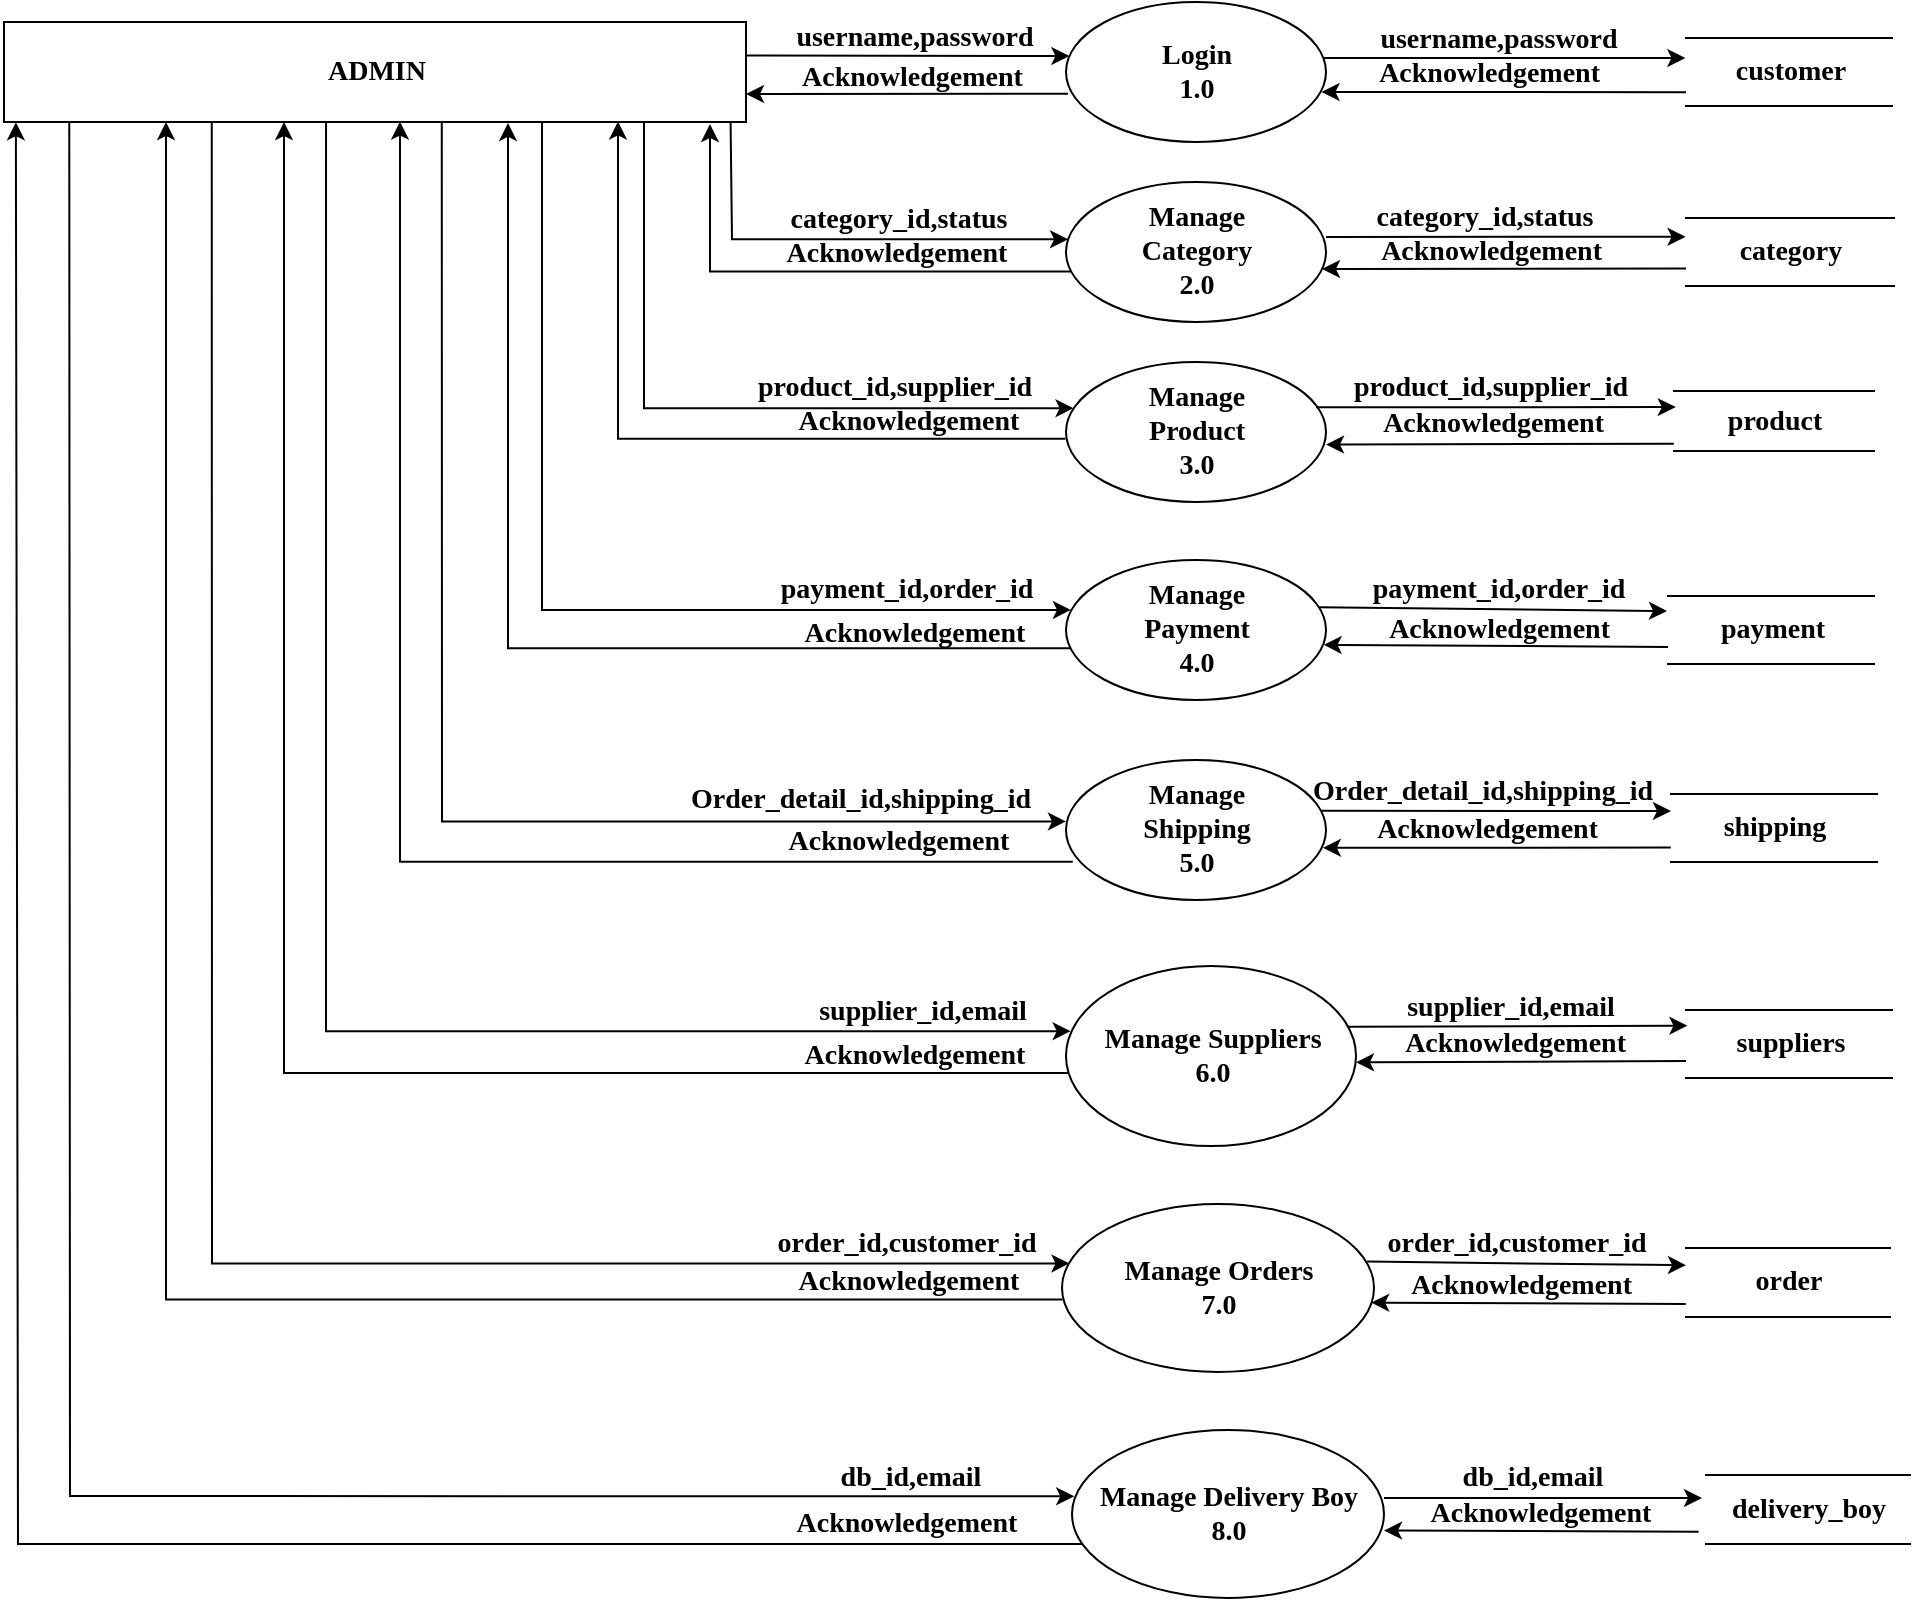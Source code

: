 <mxfile>
    <diagram id="q4ouYCMT1bPEZWRJ1mMY" name="Page-1">
        <mxGraphModel dx="1610" dy="951" grid="0" gridSize="10" guides="1" tooltips="1" connect="1" arrows="1" fold="1" page="0" pageScale="1" pageWidth="827" pageHeight="1169" background="#ffffff" math="0" shadow="0">
            <root>
                <mxCell id="0"/>
                <mxCell id="1" parent="0"/>
                <mxCell id="32" style="edgeStyle=none;html=1;exitX=0.008;exitY=0.569;exitDx=0;exitDy=0;entryX=1;entryY=0.5;entryDx=0;entryDy=0;labelBackgroundColor=#000000;labelBorderColor=#000000;fontSize=14;fontColor=#000000;strokeColor=#000000;exitPerimeter=0;rounded=0;fontFamily=Times New Roman;" parent="1" edge="1">
                    <mxGeometry relative="1" as="geometry">
                        <mxPoint x="211.04" y="-4.17" as="sourcePoint"/>
                        <mxPoint x="50" y="-4" as="targetPoint"/>
                    </mxGeometry>
                </mxCell>
                <mxCell id="3" value="Login&lt;br style=&quot;font-size: 14px;&quot;&gt;1.0" style="shape=ellipse;html=1;dashed=0;whitespace=wrap;perimeter=ellipsePerimeter;labelBackgroundColor=#FFFFFF;fontSize=14;fontColor=#000000;strokeColor=#000000;fillColor=#FFFFFF;fontStyle=1;fontFamily=Times New Roman;" parent="1" vertex="1">
                    <mxGeometry x="210" y="-50" width="130" height="70" as="geometry"/>
                </mxCell>
                <mxCell id="37" style="edgeStyle=elbowEdgeStyle;html=1;exitX=0.018;exitY=0.64;exitDx=0;exitDy=0;labelBackgroundColor=#000000;labelBorderColor=#000000;fontSize=14;fontColor=#000000;strokeColor=#000000;exitPerimeter=0;startArrow=none;rounded=0;fontFamily=Times New Roman;entryX=0.954;entryY=1.021;entryDx=0;entryDy=0;entryPerimeter=0;" parent="1" source="21" target="26" edge="1">
                    <mxGeometry relative="1" as="geometry">
                        <mxPoint x="211.04" y="84.79" as="sourcePoint"/>
                        <mxPoint x="32" y="10" as="targetPoint"/>
                        <Array as="points">
                            <mxPoint x="32" y="66"/>
                        </Array>
                    </mxGeometry>
                </mxCell>
                <mxCell id="40" style="edgeStyle=elbowEdgeStyle;html=1;labelBackgroundColor=#000000;labelBorderColor=#000000;fontSize=14;fontColor=#000000;strokeColor=#000000;exitX=0.005;exitY=0.449;exitDx=0;exitDy=0;exitPerimeter=0;rounded=0;fontFamily=Times New Roman;entryX=0.829;entryY=0.994;entryDx=0;entryDy=0;entryPerimeter=0;" parent="1" target="26" edge="1">
                    <mxGeometry relative="1" as="geometry">
                        <mxPoint x="209.65" y="168.43" as="sourcePoint"/>
                        <mxPoint x="-14" y="13" as="targetPoint"/>
                        <Array as="points">
                            <mxPoint x="-14" y="94"/>
                        </Array>
                    </mxGeometry>
                </mxCell>
                <mxCell id="22" value="Manage&lt;br style=&quot;font-size: 14px;&quot;&gt;Product&lt;br style=&quot;font-size: 14px;&quot;&gt;3.0" style="shape=ellipse;html=1;dashed=0;whitespace=wrap;perimeter=ellipsePerimeter;labelBackgroundColor=#FFFFFF;fontSize=14;fontColor=#000000;strokeColor=#000000;fillColor=#FFFFFF;fontStyle=1;fontFamily=Times New Roman;" parent="1" vertex="1">
                    <mxGeometry x="210" y="130" width="130" height="70" as="geometry"/>
                </mxCell>
                <mxCell id="45" style="edgeStyle=elbowEdgeStyle;html=1;labelBackgroundColor=#000000;labelBorderColor=#000000;fontSize=14;fontColor=#000000;strokeColor=#000000;exitX=0.015;exitY=0.631;exitDx=0;exitDy=0;rounded=0;fontFamily=Times New Roman;exitPerimeter=0;entryX=0.681;entryY=1.009;entryDx=0;entryDy=0;entryPerimeter=0;" parent="1" source="24" target="26" edge="1">
                    <mxGeometry relative="1" as="geometry">
                        <mxPoint x="210.0" y="356" as="sourcePoint"/>
                        <mxPoint x="-78" y="10" as="targetPoint"/>
                        <Array as="points">
                            <mxPoint x="-69" y="196"/>
                            <mxPoint x="-78" y="178"/>
                        </Array>
                    </mxGeometry>
                </mxCell>
                <mxCell id="24" value="Manage&lt;br style=&quot;font-size: 14px&quot;&gt;Payment&lt;br style=&quot;font-size: 14px&quot;&gt;4.0" style="shape=ellipse;html=1;dashed=0;whitespace=wrap;perimeter=ellipsePerimeter;labelBackgroundColor=#FFFFFF;fontSize=14;fontColor=#000000;strokeColor=#000000;fillColor=#FFFFFF;fontStyle=1;fontFamily=Times New Roman;" parent="1" vertex="1">
                    <mxGeometry x="210" y="229" width="130" height="70" as="geometry"/>
                </mxCell>
                <mxCell id="48" style="edgeStyle=elbowEdgeStyle;html=1;exitX=0.026;exitY=0.726;exitDx=0;exitDy=0;labelBackgroundColor=#000000;labelBorderColor=#000000;fontSize=14;fontColor=#000000;strokeColor=#000000;exitPerimeter=0;rounded=0;fontFamily=Times New Roman;entryX=0.531;entryY=0.996;entryDx=0;entryDy=0;entryPerimeter=0;" parent="1" source="25" target="26" edge="1">
                    <mxGeometry relative="1" as="geometry">
                        <mxPoint x="217.43" y="447.3" as="sourcePoint"/>
                        <mxPoint x="-159" y="10" as="targetPoint"/>
                        <Array as="points">
                            <mxPoint x="-123" y="177"/>
                            <mxPoint x="-123" y="141"/>
                            <mxPoint x="-150" y="138"/>
                            <mxPoint x="-159" y="378"/>
                        </Array>
                    </mxGeometry>
                </mxCell>
                <mxCell id="25" value="Manage&lt;br style=&quot;font-size: 14px&quot;&gt;Shipping&lt;br style=&quot;font-size: 14px&quot;&gt;5.0" style="shape=ellipse;html=1;dashed=0;whitespace=wrap;perimeter=ellipsePerimeter;labelBackgroundColor=#FFFFFF;fontSize=14;fontColor=#000000;strokeColor=#000000;fillColor=#FFFFFF;fontStyle=1;fontFamily=Times New Roman;" parent="1" vertex="1">
                    <mxGeometry x="210" y="329" width="130" height="70" as="geometry"/>
                </mxCell>
                <mxCell id="31" style="edgeStyle=none;html=1;exitX=1.001;exitY=0.335;exitDx=0;exitDy=0;labelBackgroundColor=#000000;labelBorderColor=#000000;fontSize=14;fontColor=#000000;strokeColor=#000000;exitPerimeter=0;entryX=0.013;entryY=0.357;entryDx=0;entryDy=0;entryPerimeter=0;fontFamily=Times New Roman;" parent="1" source="26" edge="1">
                    <mxGeometry relative="1" as="geometry">
                        <mxPoint x="50.86" y="-23.25" as="sourcePoint"/>
                        <mxPoint x="211.69" y="-23.01" as="targetPoint"/>
                    </mxGeometry>
                </mxCell>
                <mxCell id="35" style="edgeStyle=elbowEdgeStyle;html=1;exitX=0.928;exitY=0.989;exitDx=0;exitDy=0;labelBackgroundColor=#000000;labelBorderColor=#000000;fontSize=14;fontColor=#000000;strokeColor=#000000;exitPerimeter=0;rounded=0;entryX=0.008;entryY=0.366;entryDx=0;entryDy=0;entryPerimeter=0;fontFamily=Times New Roman;" parent="1" edge="1">
                    <mxGeometry relative="1" as="geometry">
                        <mxPoint x="42.2" y="2.45" as="sourcePoint"/>
                        <mxPoint x="211.04" y="68.62" as="targetPoint"/>
                        <Array as="points">
                            <mxPoint x="43" y="53"/>
                        </Array>
                    </mxGeometry>
                </mxCell>
                <mxCell id="41" style="edgeStyle=elbowEdgeStyle;html=1;labelBackgroundColor=#000000;labelBorderColor=#000000;fontSize=14;fontColor=#000000;strokeColor=#000000;rounded=0;fontFamily=Times New Roman;entryX=0.029;entryY=0.33;entryDx=0;entryDy=0;entryPerimeter=0;" parent="1" source="26" target="22" edge="1">
                    <mxGeometry relative="1" as="geometry">
                        <mxPoint x="-1" y="12" as="sourcePoint"/>
                        <mxPoint x="209" y="153" as="targetPoint"/>
                        <Array as="points">
                            <mxPoint x="-1" y="102"/>
                        </Array>
                    </mxGeometry>
                </mxCell>
                <mxCell id="44" style="edgeStyle=elbowEdgeStyle;html=1;labelBackgroundColor=#000000;labelBorderColor=#000000;fontSize=14;fontColor=#000000;strokeColor=#000000;rounded=0;fontFamily=Times New Roman;entryX=0.019;entryY=0.357;entryDx=0;entryDy=0;entryPerimeter=0;" parent="1" source="26" target="24" edge="1">
                    <mxGeometry relative="1" as="geometry">
                        <mxPoint x="-52" y="11" as="sourcePoint"/>
                        <mxPoint x="208" y="335" as="targetPoint"/>
                        <Array as="points">
                            <mxPoint x="-52" y="177"/>
                            <mxPoint x="-95" y="190"/>
                        </Array>
                    </mxGeometry>
                </mxCell>
                <mxCell id="46" style="edgeStyle=elbowEdgeStyle;html=1;exitX=0.59;exitY=0.996;exitDx=0;exitDy=0;labelBackgroundColor=#000000;labelBorderColor=#000000;fontSize=14;fontColor=#000000;strokeColor=#000000;exitPerimeter=0;rounded=0;entryX=0;entryY=0.439;entryDx=0;entryDy=0;entryPerimeter=0;fontFamily=Times New Roman;" parent="1" source="26" target="25" edge="1">
                    <mxGeometry relative="1" as="geometry">
                        <mxPoint x="-144.1" y="2" as="sourcePoint"/>
                        <mxPoint x="210" y="427" as="targetPoint"/>
                        <Array as="points">
                            <mxPoint x="-102" y="129"/>
                            <mxPoint x="-144" y="42"/>
                            <mxPoint x="-144" y="112"/>
                        </Array>
                    </mxGeometry>
                </mxCell>
                <mxCell id="108" style="edgeStyle=elbowEdgeStyle;rounded=0;html=1;entryX=0.016;entryY=0.362;entryDx=0;entryDy=0;fontSize=14;strokeColor=#000000;fontFamily=Times New Roman;entryPerimeter=0;exitX=0.434;exitY=1.003;exitDx=0;exitDy=0;exitPerimeter=0;" parent="1" source="26" target="107" edge="1">
                    <mxGeometry relative="1" as="geometry">
                        <mxPoint x="-174" y="11" as="sourcePoint"/>
                        <mxPoint x="207.0" y="613" as="targetPoint"/>
                        <Array as="points">
                            <mxPoint x="-160" y="115"/>
                            <mxPoint x="-174" y="70"/>
                            <mxPoint x="-248" y="318"/>
                        </Array>
                    </mxGeometry>
                </mxCell>
                <mxCell id="117" style="edgeStyle=elbowEdgeStyle;rounded=0;html=1;exitX=0.28;exitY=1.006;exitDx=0;exitDy=0;entryX=0.024;entryY=0.354;entryDx=0;entryDy=0;fontSize=14;strokeColor=#000000;fontFamily=Times New Roman;entryPerimeter=0;exitPerimeter=0;" parent="1" source="26" target="116" edge="1">
                    <mxGeometry relative="1" as="geometry">
                        <mxPoint x="-376" y="-6" as="sourcePoint"/>
                        <mxPoint x="204.0" y="729" as="targetPoint"/>
                        <Array as="points">
                            <mxPoint x="-217" y="288"/>
                        </Array>
                    </mxGeometry>
                </mxCell>
                <mxCell id="139" style="edgeStyle=none;html=1;exitX=0.123;exitY=1.041;exitDx=0;exitDy=0;entryX=0.007;entryY=0.395;entryDx=0;entryDy=0;exitPerimeter=0;rounded=0;strokeColor=#000000;entryPerimeter=0;" parent="1" target="138" edge="1">
                    <mxGeometry relative="1" as="geometry">
                        <mxPoint x="-288.367" y="3.05" as="sourcePoint"/>
                        <mxPoint x="200" y="697" as="targetPoint"/>
                        <Array as="points">
                            <mxPoint x="-288" y="697"/>
                        </Array>
                    </mxGeometry>
                </mxCell>
                <mxCell id="26" value="&lt;font color=&quot;#000000&quot; style=&quot;font-size: 14px;&quot;&gt;&lt;b style=&quot;font-size: 14px;&quot;&gt;ADMIN&lt;/b&gt;&lt;/font&gt;" style="html=1;dashed=0;whitespace=wrap;fillColor=#FFFFFF;strokeColor=#000000;fontFamily=Times New Roman;fontSize=14;" parent="1" vertex="1">
                    <mxGeometry x="-321" y="-40" width="371" height="50" as="geometry"/>
                </mxCell>
                <mxCell id="21" value="Manage&lt;br style=&quot;font-size: 14px;&quot;&gt;Category&lt;br style=&quot;font-size: 14px;&quot;&gt;2.0" style="shape=ellipse;html=1;dashed=0;whitespace=wrap;perimeter=ellipsePerimeter;labelBackgroundColor=#FFFFFF;fontSize=14;fontColor=#000000;strokeColor=#000000;fillColor=#FFFFFF;fontStyle=1;fontFamily=Times New Roman;" parent="1" vertex="1">
                    <mxGeometry x="210" y="40" width="130" height="70" as="geometry"/>
                </mxCell>
                <mxCell id="51" value="" style="endArrow=classic;html=1;rounded=0;labelBackgroundColor=#000000;labelBorderColor=#000000;fontSize=14;fontColor=#000000;strokeColor=#000000;fontFamily=Times New Roman;exitX=0.988;exitY=0.4;exitDx=0;exitDy=0;exitPerimeter=0;entryX=-0.003;entryY=0.294;entryDx=0;entryDy=0;entryPerimeter=0;" parent="1" source="3" target="63" edge="1">
                    <mxGeometry width="50" height="50" relative="1" as="geometry">
                        <mxPoint x="342" y="-22" as="sourcePoint"/>
                        <mxPoint x="502" y="-22" as="targetPoint"/>
                    </mxGeometry>
                </mxCell>
                <mxCell id="52" value="" style="endArrow=classic;html=1;rounded=0;labelBackgroundColor=#000000;labelBorderColor=#000000;fontSize=14;fontColor=#000000;strokeColor=#000000;fontFamily=Times New Roman;entryX=0.983;entryY=0.642;entryDx=0;entryDy=0;entryPerimeter=0;exitX=0.003;exitY=0.796;exitDx=0;exitDy=0;exitPerimeter=0;" parent="1" source="63" target="3" edge="1">
                    <mxGeometry width="50" height="50" relative="1" as="geometry">
                        <mxPoint x="499" y="-5" as="sourcePoint"/>
                        <mxPoint x="339" y="-5" as="targetPoint"/>
                    </mxGeometry>
                </mxCell>
                <mxCell id="53" value="" style="endArrow=classic;html=1;rounded=0;labelBackgroundColor=#000000;labelBorderColor=#000000;fontSize=14;fontColor=#000000;strokeColor=#000000;fontFamily=Times New Roman;entryX=-0.002;entryY=0.276;entryDx=0;entryDy=0;entryPerimeter=0;" parent="1" target="64" edge="1">
                    <mxGeometry width="50" height="50" relative="1" as="geometry">
                        <mxPoint x="340" y="67.5" as="sourcePoint"/>
                        <mxPoint x="500" y="67.5" as="targetPoint"/>
                    </mxGeometry>
                </mxCell>
                <mxCell id="54" value="" style="endArrow=classic;html=1;rounded=0;labelBackgroundColor=#000000;labelBorderColor=#000000;fontSize=14;fontColor=#000000;strokeColor=#000000;fontFamily=Times New Roman;exitX=0.005;exitY=0.742;exitDx=0;exitDy=0;exitPerimeter=0;" parent="1" source="64" edge="1">
                    <mxGeometry width="50" height="50" relative="1" as="geometry">
                        <mxPoint x="498" y="83.5" as="sourcePoint"/>
                        <mxPoint x="338" y="83.5" as="targetPoint"/>
                    </mxGeometry>
                </mxCell>
                <mxCell id="59" value="" style="endArrow=classic;html=1;rounded=0;labelBackgroundColor=#000000;labelBorderColor=#000000;fontSize=14;fontColor=#000000;strokeColor=#000000;fontFamily=Times New Roman;exitX=0.974;exitY=0.337;exitDx=0;exitDy=0;exitPerimeter=0;entryX=-0.005;entryY=0.221;entryDx=0;entryDy=0;entryPerimeter=0;" parent="1" source="24" target="67" edge="1">
                    <mxGeometry width="50" height="50" relative="1" as="geometry">
                        <mxPoint x="340" y="333.5" as="sourcePoint"/>
                        <mxPoint x="500" y="333.5" as="targetPoint"/>
                    </mxGeometry>
                </mxCell>
                <mxCell id="60" value="" style="endArrow=classic;html=1;rounded=0;labelBackgroundColor=#000000;labelBorderColor=#000000;fontSize=14;fontColor=#000000;strokeColor=#000000;fontFamily=Times New Roman;entryX=0.991;entryY=0.606;entryDx=0;entryDy=0;entryPerimeter=0;exitX=0;exitY=0.75;exitDx=0;exitDy=0;" parent="1" source="67" target="24" edge="1">
                    <mxGeometry width="50" height="50" relative="1" as="geometry">
                        <mxPoint x="500" y="352.5" as="sourcePoint"/>
                        <mxPoint x="340" y="352.5" as="targetPoint"/>
                    </mxGeometry>
                </mxCell>
                <mxCell id="61" value="" style="endArrow=classic;html=1;rounded=0;labelBackgroundColor=#000000;labelBorderColor=#000000;fontSize=14;fontColor=#000000;strokeColor=#000000;fontFamily=Times New Roman;entryX=0;entryY=0.25;entryDx=0;entryDy=0;exitX=0.984;exitY=0.363;exitDx=0;exitDy=0;exitPerimeter=0;" parent="1" source="25" target="68" edge="1">
                    <mxGeometry width="50" height="50" relative="1" as="geometry">
                        <mxPoint x="340" y="425.5" as="sourcePoint"/>
                        <mxPoint x="500" y="425.5" as="targetPoint"/>
                    </mxGeometry>
                </mxCell>
                <mxCell id="62" value="" style="endArrow=classic;html=1;rounded=0;labelBackgroundColor=#000000;labelBorderColor=#000000;fontSize=14;fontColor=#000000;strokeColor=#000000;fontFamily=Times New Roman;exitX=-0.001;exitY=0.788;exitDx=0;exitDy=0;exitPerimeter=0;entryX=0.988;entryY=0.627;entryDx=0;entryDy=0;entryPerimeter=0;" parent="1" source="68" target="25" edge="1">
                    <mxGeometry width="50" height="50" relative="1" as="geometry">
                        <mxPoint x="499" y="444.5" as="sourcePoint"/>
                        <mxPoint x="339" y="444.5" as="targetPoint"/>
                    </mxGeometry>
                </mxCell>
                <mxCell id="63" value="&lt;b style=&quot;font-size: 14px;&quot;&gt;customer&lt;/b&gt;" style="html=1;dashed=0;whitespace=wrap;shape=partialRectangle;right=0;left=0;labelBackgroundColor=none;fontSize=14;fontColor=#000000;strokeColor=#000000;fillColor=#FFFFFF;fontFamily=Times New Roman;" parent="1" vertex="1">
                    <mxGeometry x="520" y="-32" width="103" height="34" as="geometry"/>
                </mxCell>
                <mxCell id="64" value="&lt;b style=&quot;font-size: 14px;&quot;&gt;category&lt;/b&gt;" style="html=1;dashed=0;whitespace=wrap;shape=partialRectangle;right=0;left=0;labelBackgroundColor=none;fontSize=14;fontColor=#000000;strokeColor=#000000;fillColor=#FFFFFF;fontFamily=Times New Roman;" parent="1" vertex="1">
                    <mxGeometry x="520" y="58" width="104" height="34" as="geometry"/>
                </mxCell>
                <mxCell id="65" value="&lt;b style=&quot;font-size: 14px;&quot;&gt;product&lt;/b&gt;" style="html=1;dashed=0;whitespace=wrap;shape=partialRectangle;right=0;left=0;labelBackgroundColor=none;fontSize=14;fontColor=#000000;strokeColor=#000000;fillColor=#FFFFFF;fontFamily=Times New Roman;" parent="1" vertex="1">
                    <mxGeometry x="514" y="144.5" width="100" height="30" as="geometry"/>
                </mxCell>
                <mxCell id="67" value="&lt;b style=&quot;font-size: 14px;&quot;&gt;payment&lt;/b&gt;" style="html=1;dashed=0;whitespace=wrap;shape=partialRectangle;right=0;left=0;labelBackgroundColor=none;fontSize=14;fontColor=#000000;strokeColor=#000000;fillColor=#FFFFFF;fontFamily=Times New Roman;" parent="1" vertex="1">
                    <mxGeometry x="511" y="247" width="103" height="34" as="geometry"/>
                </mxCell>
                <mxCell id="68" value="&lt;b style=&quot;font-size: 14px;&quot;&gt;shipping&lt;/b&gt;" style="html=1;dashed=0;whitespace=wrap;shape=partialRectangle;right=0;left=0;labelBackgroundColor=none;fontSize=14;fontColor=#000000;strokeColor=#000000;fillColor=#FFFFFF;fontFamily=Times New Roman;" parent="1" vertex="1">
                    <mxGeometry x="512.5" y="346" width="103" height="34" as="geometry"/>
                </mxCell>
                <mxCell id="69" value="&lt;font style=&quot;font-size: 14px;&quot;&gt;Acknowledgement&lt;/font&gt;" style="text;html=1;align=right;verticalAlign=middle;resizable=0;points=[];autosize=1;strokeColor=none;fillColor=none;fontSize=14;fontColor=#000000;fontStyle=1;fontFamily=Times New Roman;" parent="1" vertex="1">
                    <mxGeometry x="358" y="-25" width="120" height="21" as="geometry"/>
                </mxCell>
                <mxCell id="70" value="&lt;font style=&quot;font-size: 14px;&quot;&gt;Acknowledgement&lt;/font&gt;" style="text;html=1;align=right;verticalAlign=middle;resizable=0;points=[];autosize=1;strokeColor=none;fillColor=none;fontSize=14;fontColor=#000000;fontStyle=1;fontFamily=Times New Roman;" parent="1" vertex="1">
                    <mxGeometry x="359" y="64" width="120" height="21" as="geometry"/>
                </mxCell>
                <mxCell id="71" value="&lt;font style=&quot;font-size: 14px;&quot;&gt;Acknowledgement&lt;/font&gt;" style="text;html=1;align=right;verticalAlign=middle;resizable=0;points=[];autosize=1;strokeColor=none;fillColor=none;fontSize=14;fontColor=#000000;fontStyle=1;fontFamily=Times New Roman;" parent="1" vertex="1">
                    <mxGeometry x="360" y="150" width="120" height="21" as="geometry"/>
                </mxCell>
                <mxCell id="74" value="&lt;font style=&quot;font-size: 14px;&quot;&gt;Acknowledgement&lt;/font&gt;" style="text;html=1;align=right;verticalAlign=middle;resizable=0;points=[];autosize=1;strokeColor=none;fillColor=none;fontSize=14;fontColor=#000000;fontStyle=1;fontFamily=Times New Roman;" parent="1" vertex="1">
                    <mxGeometry x="363" y="253" width="120" height="21" as="geometry"/>
                </mxCell>
                <mxCell id="75" value="&lt;font style=&quot;font-size: 14px;&quot;&gt;Acknowledgement&lt;/font&gt;" style="text;html=1;align=right;verticalAlign=middle;resizable=0;points=[];autosize=1;strokeColor=none;fillColor=none;fontSize=14;fontColor=#000000;fontStyle=1;fontFamily=Times New Roman;" parent="1" vertex="1">
                    <mxGeometry x="357" y="353.5" width="120" height="21" as="geometry"/>
                </mxCell>
                <mxCell id="76" value="&lt;b&gt;username,password&lt;/b&gt;" style="text;html=1;align=center;verticalAlign=middle;resizable=0;points=[];autosize=1;strokeColor=none;fillColor=none;fontSize=14;fontColor=#000000;fontFamily=Times New Roman;" parent="1" vertex="1">
                    <mxGeometry x="361" y="-42" width="129" height="21" as="geometry"/>
                </mxCell>
                <mxCell id="77" value="&lt;b&gt;category_id,status&lt;/b&gt;" style="text;html=1;align=center;verticalAlign=middle;resizable=0;points=[];autosize=1;strokeColor=none;fillColor=none;fontSize=14;fontColor=#000000;fontFamily=Times New Roman;" parent="1" vertex="1">
                    <mxGeometry x="360" y="47" width="118" height="21" as="geometry"/>
                </mxCell>
                <mxCell id="78" value="&lt;b&gt;product_id,supplier_id&lt;/b&gt;" style="text;html=1;align=center;verticalAlign=middle;resizable=0;points=[];autosize=1;strokeColor=none;fillColor=none;fontSize=14;fontColor=#000000;fontFamily=Times New Roman;" parent="1" vertex="1">
                    <mxGeometry x="348" y="132" width="147" height="21" as="geometry"/>
                </mxCell>
                <mxCell id="81" value="&lt;b&gt;payment_id,order_id&lt;/b&gt;" style="text;html=1;align=center;verticalAlign=middle;resizable=0;points=[];autosize=1;strokeColor=none;fillColor=none;fontSize=14;fontColor=#000000;fontFamily=Times New Roman;" parent="1" vertex="1">
                    <mxGeometry x="358" y="233" width="136" height="21" as="geometry"/>
                </mxCell>
                <mxCell id="82" value="&lt;b&gt;Order_detail_id,shipping_id&lt;/b&gt;" style="text;html=1;align=center;verticalAlign=middle;resizable=0;points=[];autosize=1;strokeColor=none;fillColor=none;fontSize=14;fontColor=#000000;fontFamily=Times New Roman;" parent="1" vertex="1">
                    <mxGeometry x="328" y="334" width="180" height="21" as="geometry"/>
                </mxCell>
                <mxCell id="83" value="&lt;b style=&quot;font-size: 14px;&quot;&gt;username,password&lt;/b&gt;" style="text;html=1;align=center;verticalAlign=middle;resizable=0;points=[];autosize=1;strokeColor=none;fillColor=none;fontSize=14;fontColor=#000000;fontFamily=Times New Roman;" parent="1" vertex="1">
                    <mxGeometry x="69" y="-43" width="129" height="21" as="geometry"/>
                </mxCell>
                <mxCell id="84" value="&lt;span style=&quot;color: rgb(0, 0, 0); font-size: 14px; font-style: normal; font-weight: 700; letter-spacing: normal; text-align: right; text-indent: 0px; text-transform: none; word-spacing: 0px; display: inline; float: none;&quot;&gt;Acknowledgement&lt;/span&gt;" style="text;whiteSpace=wrap;html=1;fontSize=14;fontColor=#000000;fontFamily=Times New Roman;" parent="1" vertex="1">
                    <mxGeometry x="76" y="-27" width="140" height="30" as="geometry"/>
                </mxCell>
                <mxCell id="87" value="&lt;b style=&quot;font-size: 14px&quot;&gt;category_id,status&lt;/b&gt;" style="text;html=1;align=center;verticalAlign=middle;resizable=0;points=[];autosize=1;strokeColor=none;fillColor=none;fontSize=14;fontColor=#000000;fontFamily=Times New Roman;" parent="1" vertex="1">
                    <mxGeometry x="67" y="48" width="118" height="21" as="geometry"/>
                </mxCell>
                <mxCell id="88" value="&lt;b style=&quot;font-size: 14px;&quot;&gt;Acknowledgement&lt;/b&gt;" style="text;html=1;align=center;verticalAlign=middle;resizable=0;points=[];autosize=1;strokeColor=none;fillColor=none;fontSize=14;fontColor=#000000;fontFamily=Times New Roman;" parent="1" vertex="1">
                    <mxGeometry x="65" y="65" width="120" height="21" as="geometry"/>
                </mxCell>
                <mxCell id="89" value="&lt;b style=&quot;font-size: 14px&quot;&gt;product_id,supplier_id&lt;/b&gt;" style="text;html=1;align=center;verticalAlign=middle;resizable=0;points=[];autosize=1;strokeColor=none;fillColor=none;fontSize=14;fontColor=#000000;fontFamily=Times New Roman;" parent="1" vertex="1">
                    <mxGeometry x="50" y="132" width="147" height="21" as="geometry"/>
                </mxCell>
                <mxCell id="90" value="&lt;b style=&quot;font-size: 14px;&quot;&gt;Acknowledgement&lt;/b&gt;" style="text;html=1;align=center;verticalAlign=middle;resizable=0;points=[];autosize=1;strokeColor=none;fillColor=none;fontSize=14;fontColor=#000000;fontFamily=Times New Roman;" parent="1" vertex="1">
                    <mxGeometry x="71" y="149" width="120" height="21" as="geometry"/>
                </mxCell>
                <mxCell id="94" value="&lt;b style=&quot;font-size: 14px&quot;&gt;payment_id,order_id&lt;/b&gt;" style="text;html=1;align=center;verticalAlign=middle;resizable=0;points=[];autosize=1;strokeColor=none;fillColor=none;fontSize=14;fontColor=#000000;fontFamily=Times New Roman;" parent="1" vertex="1">
                    <mxGeometry x="61.5" y="233" width="136" height="21" as="geometry"/>
                </mxCell>
                <mxCell id="95" value="&lt;b style=&quot;font-size: 14px;&quot;&gt;Acknowledgement&lt;/b&gt;" style="text;html=1;align=center;verticalAlign=middle;resizable=0;points=[];autosize=1;strokeColor=none;fillColor=none;fontSize=14;fontColor=#000000;fontFamily=Times New Roman;" parent="1" vertex="1">
                    <mxGeometry x="73.5" y="255" width="120" height="21" as="geometry"/>
                </mxCell>
                <mxCell id="96" value="&lt;b style=&quot;font-size: 14px&quot;&gt;Order_detail_id,shipping_id&lt;/b&gt;" style="text;html=1;align=center;verticalAlign=middle;resizable=0;points=[];autosize=1;strokeColor=none;fillColor=none;fontSize=14;fontColor=#000000;fontFamily=Times New Roman;" parent="1" vertex="1">
                    <mxGeometry x="17" y="338" width="180" height="21" as="geometry"/>
                </mxCell>
                <mxCell id="97" value="&lt;b style=&quot;font-size: 14px;&quot;&gt;Acknowledgement&lt;/b&gt;" style="text;html=1;align=center;verticalAlign=middle;resizable=0;points=[];autosize=1;strokeColor=none;fillColor=none;fontSize=14;fontColor=#000000;fontFamily=Times New Roman;" parent="1" vertex="1">
                    <mxGeometry x="66" y="359" width="120" height="21" as="geometry"/>
                </mxCell>
                <mxCell id="106" value="&lt;b style=&quot;font-size: 14px;&quot;&gt;suppliers&lt;/b&gt;" style="html=1;dashed=0;whitespace=wrap;shape=partialRectangle;right=0;left=0;labelBackgroundColor=none;fontSize=14;fontColor=#000000;strokeColor=#000000;fillColor=#FFFFFF;fontFamily=Times New Roman;" parent="1" vertex="1">
                    <mxGeometry x="520" y="454" width="103" height="34" as="geometry"/>
                </mxCell>
                <mxCell id="109" style="edgeStyle=elbowEdgeStyle;rounded=0;html=1;exitX=0.007;exitY=0.595;exitDx=0;exitDy=0;fontSize=14;strokeColor=#000000;fontFamily=Times New Roman;exitPerimeter=0;" parent="1" source="107" edge="1">
                    <mxGeometry relative="1" as="geometry">
                        <mxPoint x="-181" y="10" as="targetPoint"/>
                        <mxPoint x="207.0" y="634" as="sourcePoint"/>
                        <Array as="points">
                            <mxPoint x="-181" y="152"/>
                            <mxPoint x="-191" y="52"/>
                            <mxPoint x="-268" y="349"/>
                        </Array>
                    </mxGeometry>
                </mxCell>
                <mxCell id="107" value="Manage Suppliers&lt;br style=&quot;font-size: 14px&quot;&gt;6.0" style="shape=ellipse;html=1;dashed=0;whitespace=wrap;perimeter=ellipsePerimeter;labelBackgroundColor=#FFFFFF;fontSize=14;fontColor=#000000;strokeColor=#000000;fillColor=#FFFFFF;fontStyle=1;fontFamily=Times New Roman;" parent="1" vertex="1">
                    <mxGeometry x="210" y="432" width="145" height="90" as="geometry"/>
                </mxCell>
                <mxCell id="111" value="" style="endArrow=classic;html=1;rounded=0;labelBackgroundColor=#000000;labelBorderColor=#000000;fontSize=14;fontColor=#000000;strokeColor=#000000;exitX=0.974;exitY=0.337;exitDx=0;exitDy=0;exitPerimeter=0;fontFamily=Times New Roman;entryX=0.007;entryY=0.231;entryDx=0;entryDy=0;entryPerimeter=0;" parent="1" source="107" target="106" edge="1">
                    <mxGeometry width="50" height="50" relative="1" as="geometry">
                        <mxPoint x="349.695" y="610.24" as="sourcePoint"/>
                        <mxPoint x="521" y="610" as="targetPoint"/>
                        <Array as="points"/>
                    </mxGeometry>
                </mxCell>
                <mxCell id="112" value="" style="endArrow=classic;html=1;rounded=0;labelBackgroundColor=#000000;labelBorderColor=#000000;fontSize=14;fontColor=#000000;strokeColor=#000000;fontFamily=Times New Roman;exitX=0;exitY=0.75;exitDx=0;exitDy=0;entryX=1;entryY=0.535;entryDx=0;entryDy=0;entryPerimeter=0;" parent="1" source="106" target="107" edge="1">
                    <mxGeometry width="50" height="50" relative="1" as="geometry">
                        <mxPoint x="517" y="625" as="sourcePoint"/>
                        <mxPoint x="351" y="628" as="targetPoint"/>
                        <Array as="points"/>
                    </mxGeometry>
                </mxCell>
                <mxCell id="113" value="&lt;font style=&quot;font-size: 14px;&quot;&gt;Acknowledgement&lt;/font&gt;" style="text;html=1;align=right;verticalAlign=middle;resizable=0;points=[];autosize=1;strokeColor=none;fillColor=none;fontSize=14;fontColor=#000000;fontStyle=1;fontFamily=Times New Roman;" parent="1" vertex="1">
                    <mxGeometry x="371" y="460.0" width="120" height="21" as="geometry"/>
                </mxCell>
                <mxCell id="114" value="&lt;b&gt;supplier_id,email&lt;/b&gt;&lt;b style=&quot;font-size: 14px&quot;&gt;&lt;br style=&quot;font-size: 14px&quot;&gt;&lt;/b&gt;" style="text;html=1;align=center;verticalAlign=middle;resizable=0;points=[];autosize=1;strokeColor=none;fillColor=none;fontSize=14;fontColor=#000000;fontFamily=Times New Roman;" parent="1" vertex="1">
                    <mxGeometry x="374.5" y="442.0" width="114" height="21" as="geometry"/>
                </mxCell>
                <mxCell id="118" style="edgeStyle=elbowEdgeStyle;rounded=0;html=1;exitX=0.002;exitY=0.569;exitDx=0;exitDy=0;fontSize=14;strokeColor=#000000;fontFamily=Times New Roman;exitPerimeter=0;" parent="1" source="116" edge="1">
                    <mxGeometry relative="1" as="geometry">
                        <mxPoint x="206.0" y="749" as="sourcePoint"/>
                        <mxPoint x="-240" y="10" as="targetPoint"/>
                        <Array as="points">
                            <mxPoint x="-240" y="310"/>
                            <mxPoint x="-337" y="384"/>
                        </Array>
                    </mxGeometry>
                </mxCell>
                <mxCell id="116" value="Manage Orders&lt;br style=&quot;font-size: 14px&quot;&gt;7.0" style="shape=ellipse;html=1;dashed=0;whitespace=wrap;perimeter=ellipsePerimeter;labelBackgroundColor=#FFFFFF;fontSize=14;fontColor=#000000;strokeColor=#000000;fillColor=#FFFFFF;fontStyle=1;fontFamily=Times New Roman;" parent="1" vertex="1">
                    <mxGeometry x="208" y="551" width="156" height="84" as="geometry"/>
                </mxCell>
                <mxCell id="121" value="&lt;b style=&quot;font-size: 14px&quot;&gt;supplier_id,email&lt;/b&gt;" style="text;html=1;align=center;verticalAlign=middle;resizable=0;points=[];autosize=1;strokeColor=none;fillColor=none;fontSize=14;fontColor=#000000;fontFamily=Times New Roman;" parent="1" vertex="1">
                    <mxGeometry x="80.5" y="444.0" width="114" height="21" as="geometry"/>
                </mxCell>
                <mxCell id="122" value="&lt;b style=&quot;font-size: 14px;&quot;&gt;Acknowledgement&lt;/b&gt;" style="text;html=1;align=center;verticalAlign=middle;resizable=0;points=[];autosize=1;strokeColor=none;fillColor=none;fontSize=14;fontColor=#000000;fontFamily=Times New Roman;" parent="1" vertex="1">
                    <mxGeometry x="73.5" y="466.5" width="120" height="21" as="geometry"/>
                </mxCell>
                <mxCell id="124" value="&lt;b style=&quot;font-size: 14px&quot;&gt;order_id,customer_id&lt;/b&gt;" style="text;html=1;align=center;verticalAlign=middle;resizable=0;points=[];autosize=1;strokeColor=none;fillColor=none;fontSize=14;fontColor=#000000;fontFamily=Times New Roman;" parent="1" vertex="1">
                    <mxGeometry x="60.5" y="560" width="139" height="21" as="geometry"/>
                </mxCell>
                <mxCell id="125" value="&lt;b style=&quot;font-size: 14px;&quot;&gt;Acknowledgement&lt;/b&gt;" style="text;html=1;align=center;verticalAlign=middle;resizable=0;points=[];autosize=1;strokeColor=none;fillColor=none;fontSize=14;fontColor=#000000;fontFamily=Times New Roman;" parent="1" vertex="1">
                    <mxGeometry x="71" y="579.73" width="120" height="21" as="geometry"/>
                </mxCell>
                <mxCell id="126" value="" style="endArrow=classic;html=1;rounded=0;labelBackgroundColor=#000000;labelBorderColor=#000000;fontSize=14;fontColor=#000000;strokeColor=#000000;exitX=0.978;exitY=0.343;exitDx=0;exitDy=0;exitPerimeter=0;fontFamily=Times New Roman;entryX=0;entryY=0.25;entryDx=0;entryDy=0;" parent="1" source="116" target="131" edge="1">
                    <mxGeometry width="50" height="50" relative="1" as="geometry">
                        <mxPoint x="356.504" y="729.668" as="sourcePoint"/>
                        <mxPoint x="507" y="730" as="targetPoint"/>
                    </mxGeometry>
                </mxCell>
                <mxCell id="127" value="" style="endArrow=classic;html=1;rounded=0;labelBackgroundColor=#000000;labelBorderColor=#000000;fontSize=14;fontColor=#000000;strokeColor=#000000;entryX=0.991;entryY=0.587;entryDx=0;entryDy=0;entryPerimeter=0;fontFamily=Times New Roman;exitX=-0.001;exitY=0.811;exitDx=0;exitDy=0;exitPerimeter=0;" parent="1" source="131" target="116" edge="1">
                    <mxGeometry width="50" height="50" relative="1" as="geometry">
                        <mxPoint x="516" y="600" as="sourcePoint"/>
                        <mxPoint x="358.532" y="749.368" as="targetPoint"/>
                    </mxGeometry>
                </mxCell>
                <mxCell id="129" value="&lt;b&gt;order_id,customer_id&lt;/b&gt;&lt;b style=&quot;font-size: 14px&quot;&gt;&lt;br style=&quot;font-size: 14px&quot;&gt;&lt;/b&gt;" style="text;html=1;align=center;verticalAlign=middle;resizable=0;points=[];autosize=1;strokeColor=none;fillColor=none;fontSize=14;fontColor=#000000;fontFamily=Times New Roman;" parent="1" vertex="1">
                    <mxGeometry x="365" y="560" width="139" height="21" as="geometry"/>
                </mxCell>
                <mxCell id="131" value="&lt;b style=&quot;font-size: 14px&quot;&gt;order&lt;/b&gt;" style="html=1;dashed=0;whitespace=wrap;shape=partialRectangle;right=0;left=0;labelBackgroundColor=none;fontSize=14;fontColor=#000000;strokeColor=#000000;fillColor=#FFFFFF;fontFamily=Times New Roman;" parent="1" vertex="1">
                    <mxGeometry x="520" y="573" width="102" height="34.46" as="geometry"/>
                </mxCell>
                <mxCell id="132" value="&lt;font style=&quot;font-size: 14px;&quot;&gt;Acknowledgement&lt;/font&gt;" style="text;html=1;align=right;verticalAlign=middle;resizable=0;points=[];autosize=1;strokeColor=none;fillColor=none;fontSize=14;fontColor=#000000;fontStyle=1;fontFamily=Times New Roman;" parent="1" vertex="1">
                    <mxGeometry x="374" y="581.0" width="120" height="21" as="geometry"/>
                </mxCell>
                <mxCell id="135" value="" style="endArrow=classic;html=1;rounded=0;labelBackgroundColor=#000000;labelBorderColor=#000000;fontSize=14;fontColor=#000000;strokeColor=#000000;fontFamily=Times New Roman;entryX=-0.002;entryY=0.276;entryDx=0;entryDy=0;entryPerimeter=0;" parent="1" edge="1">
                    <mxGeometry width="50" height="50" relative="1" as="geometry">
                        <mxPoint x="335.1" y="152.67" as="sourcePoint"/>
                        <mxPoint x="514.892" y="152.554" as="targetPoint"/>
                    </mxGeometry>
                </mxCell>
                <mxCell id="136" value="" style="endArrow=classic;html=1;rounded=0;labelBackgroundColor=#000000;labelBorderColor=#000000;fontSize=14;fontColor=#000000;strokeColor=#000000;fontFamily=Times New Roman;exitX=-0.001;exitY=0.88;exitDx=0;exitDy=0;exitPerimeter=0;" parent="1" source="65" edge="1">
                    <mxGeometry width="50" height="50" relative="1" as="geometry">
                        <mxPoint x="522.52" y="170.998" as="sourcePoint"/>
                        <mxPoint x="340" y="171.27" as="targetPoint"/>
                    </mxGeometry>
                </mxCell>
                <mxCell id="140" style="edgeStyle=none;rounded=0;html=1;exitX=0;exitY=0.5;exitDx=0;exitDy=0;strokeColor=#000000;entryX=0.016;entryY=1.002;entryDx=0;entryDy=0;entryPerimeter=0;" parent="1" target="26" edge="1">
                    <mxGeometry relative="1" as="geometry">
                        <mxPoint x="-314" y="25" as="targetPoint"/>
                        <mxPoint x="220" y="721" as="sourcePoint"/>
                        <Array as="points">
                            <mxPoint x="-314" y="721"/>
                        </Array>
                    </mxGeometry>
                </mxCell>
                <mxCell id="138" value="Manage Delivery Boy&lt;br style=&quot;font-size: 14px&quot;&gt;8.0" style="shape=ellipse;html=1;dashed=0;whitespace=wrap;perimeter=ellipsePerimeter;labelBackgroundColor=#FFFFFF;fontSize=14;fontColor=#000000;strokeColor=#000000;fillColor=#FFFFFF;fontStyle=1;fontFamily=Times New Roman;" parent="1" vertex="1">
                    <mxGeometry x="213" y="664" width="156" height="84" as="geometry"/>
                </mxCell>
                <mxCell id="141" value="&lt;b style=&quot;font-size: 14px&quot;&gt;db_id,email&lt;/b&gt;" style="text;html=1;align=center;verticalAlign=middle;resizable=0;points=[];autosize=1;strokeColor=none;fillColor=none;fontSize=14;fontColor=#000000;fontFamily=Times New Roman;" parent="1" vertex="1">
                    <mxGeometry x="91.5" y="677" width="80" height="21" as="geometry"/>
                </mxCell>
                <mxCell id="142" value="&lt;b style=&quot;font-size: 14px;&quot;&gt;Acknowledgement&lt;/b&gt;" style="text;html=1;align=center;verticalAlign=middle;resizable=0;points=[];autosize=1;strokeColor=none;fillColor=none;fontSize=14;fontColor=#000000;fontFamily=Times New Roman;" parent="1" vertex="1">
                    <mxGeometry x="69.5" y="700" width="120" height="21" as="geometry"/>
                </mxCell>
                <mxCell id="145" value="" style="endArrow=classic;html=1;rounded=0;labelBackgroundColor=#000000;labelBorderColor=#000000;fontSize=14;fontColor=#000000;strokeColor=#000000;exitX=0.978;exitY=0.343;exitDx=0;exitDy=0;exitPerimeter=0;fontFamily=Times New Roman;" parent="1" edge="1">
                    <mxGeometry width="50" height="50" relative="1" as="geometry">
                        <mxPoint x="368.998" y="698.002" as="sourcePoint"/>
                        <mxPoint x="528" y="698" as="targetPoint"/>
                    </mxGeometry>
                </mxCell>
                <mxCell id="146" value="" style="endArrow=classic;html=1;rounded=0;labelBackgroundColor=#000000;labelBorderColor=#000000;fontSize=14;fontColor=#000000;strokeColor=#000000;entryX=0.991;entryY=0.587;entryDx=0;entryDy=0;entryPerimeter=0;fontFamily=Times New Roman;exitX=-0.001;exitY=0.811;exitDx=0;exitDy=0;exitPerimeter=0;" parent="1" edge="1">
                    <mxGeometry width="50" height="50" relative="1" as="geometry">
                        <mxPoint x="526.298" y="714.907" as="sourcePoint"/>
                        <mxPoint x="368.996" y="714.268" as="targetPoint"/>
                    </mxGeometry>
                </mxCell>
                <mxCell id="147" value="&lt;b style=&quot;font-size: 14px&quot;&gt;delivery_boy&lt;/b&gt;" style="html=1;dashed=0;whitespace=wrap;shape=partialRectangle;right=0;left=0;labelBackgroundColor=none;fontSize=14;fontColor=#000000;strokeColor=#000000;fillColor=#FFFFFF;fontFamily=Times New Roman;" parent="1" vertex="1">
                    <mxGeometry x="530" y="686.54" width="102" height="34.46" as="geometry"/>
                </mxCell>
                <mxCell id="149" value="&lt;b&gt;db_id,email&lt;/b&gt;" style="text;html=1;align=center;verticalAlign=middle;resizable=0;points=[];autosize=1;strokeColor=none;fillColor=none;fontSize=14;fontColor=#000000;fontFamily=Times New Roman;" parent="1" vertex="1">
                    <mxGeometry x="402.5" y="677" width="80" height="21" as="geometry"/>
                </mxCell>
                <mxCell id="150" value="&lt;b style=&quot;font-size: 14px;&quot;&gt;Acknowledgement&lt;/b&gt;" style="text;html=1;align=center;verticalAlign=middle;resizable=0;points=[];autosize=1;strokeColor=none;fillColor=none;fontSize=14;fontColor=#000000;fontFamily=Times New Roman;" parent="1" vertex="1">
                    <mxGeometry x="387" y="695.27" width="120" height="21" as="geometry"/>
                </mxCell>
            </root>
        </mxGraphModel>
    </diagram>
</mxfile>